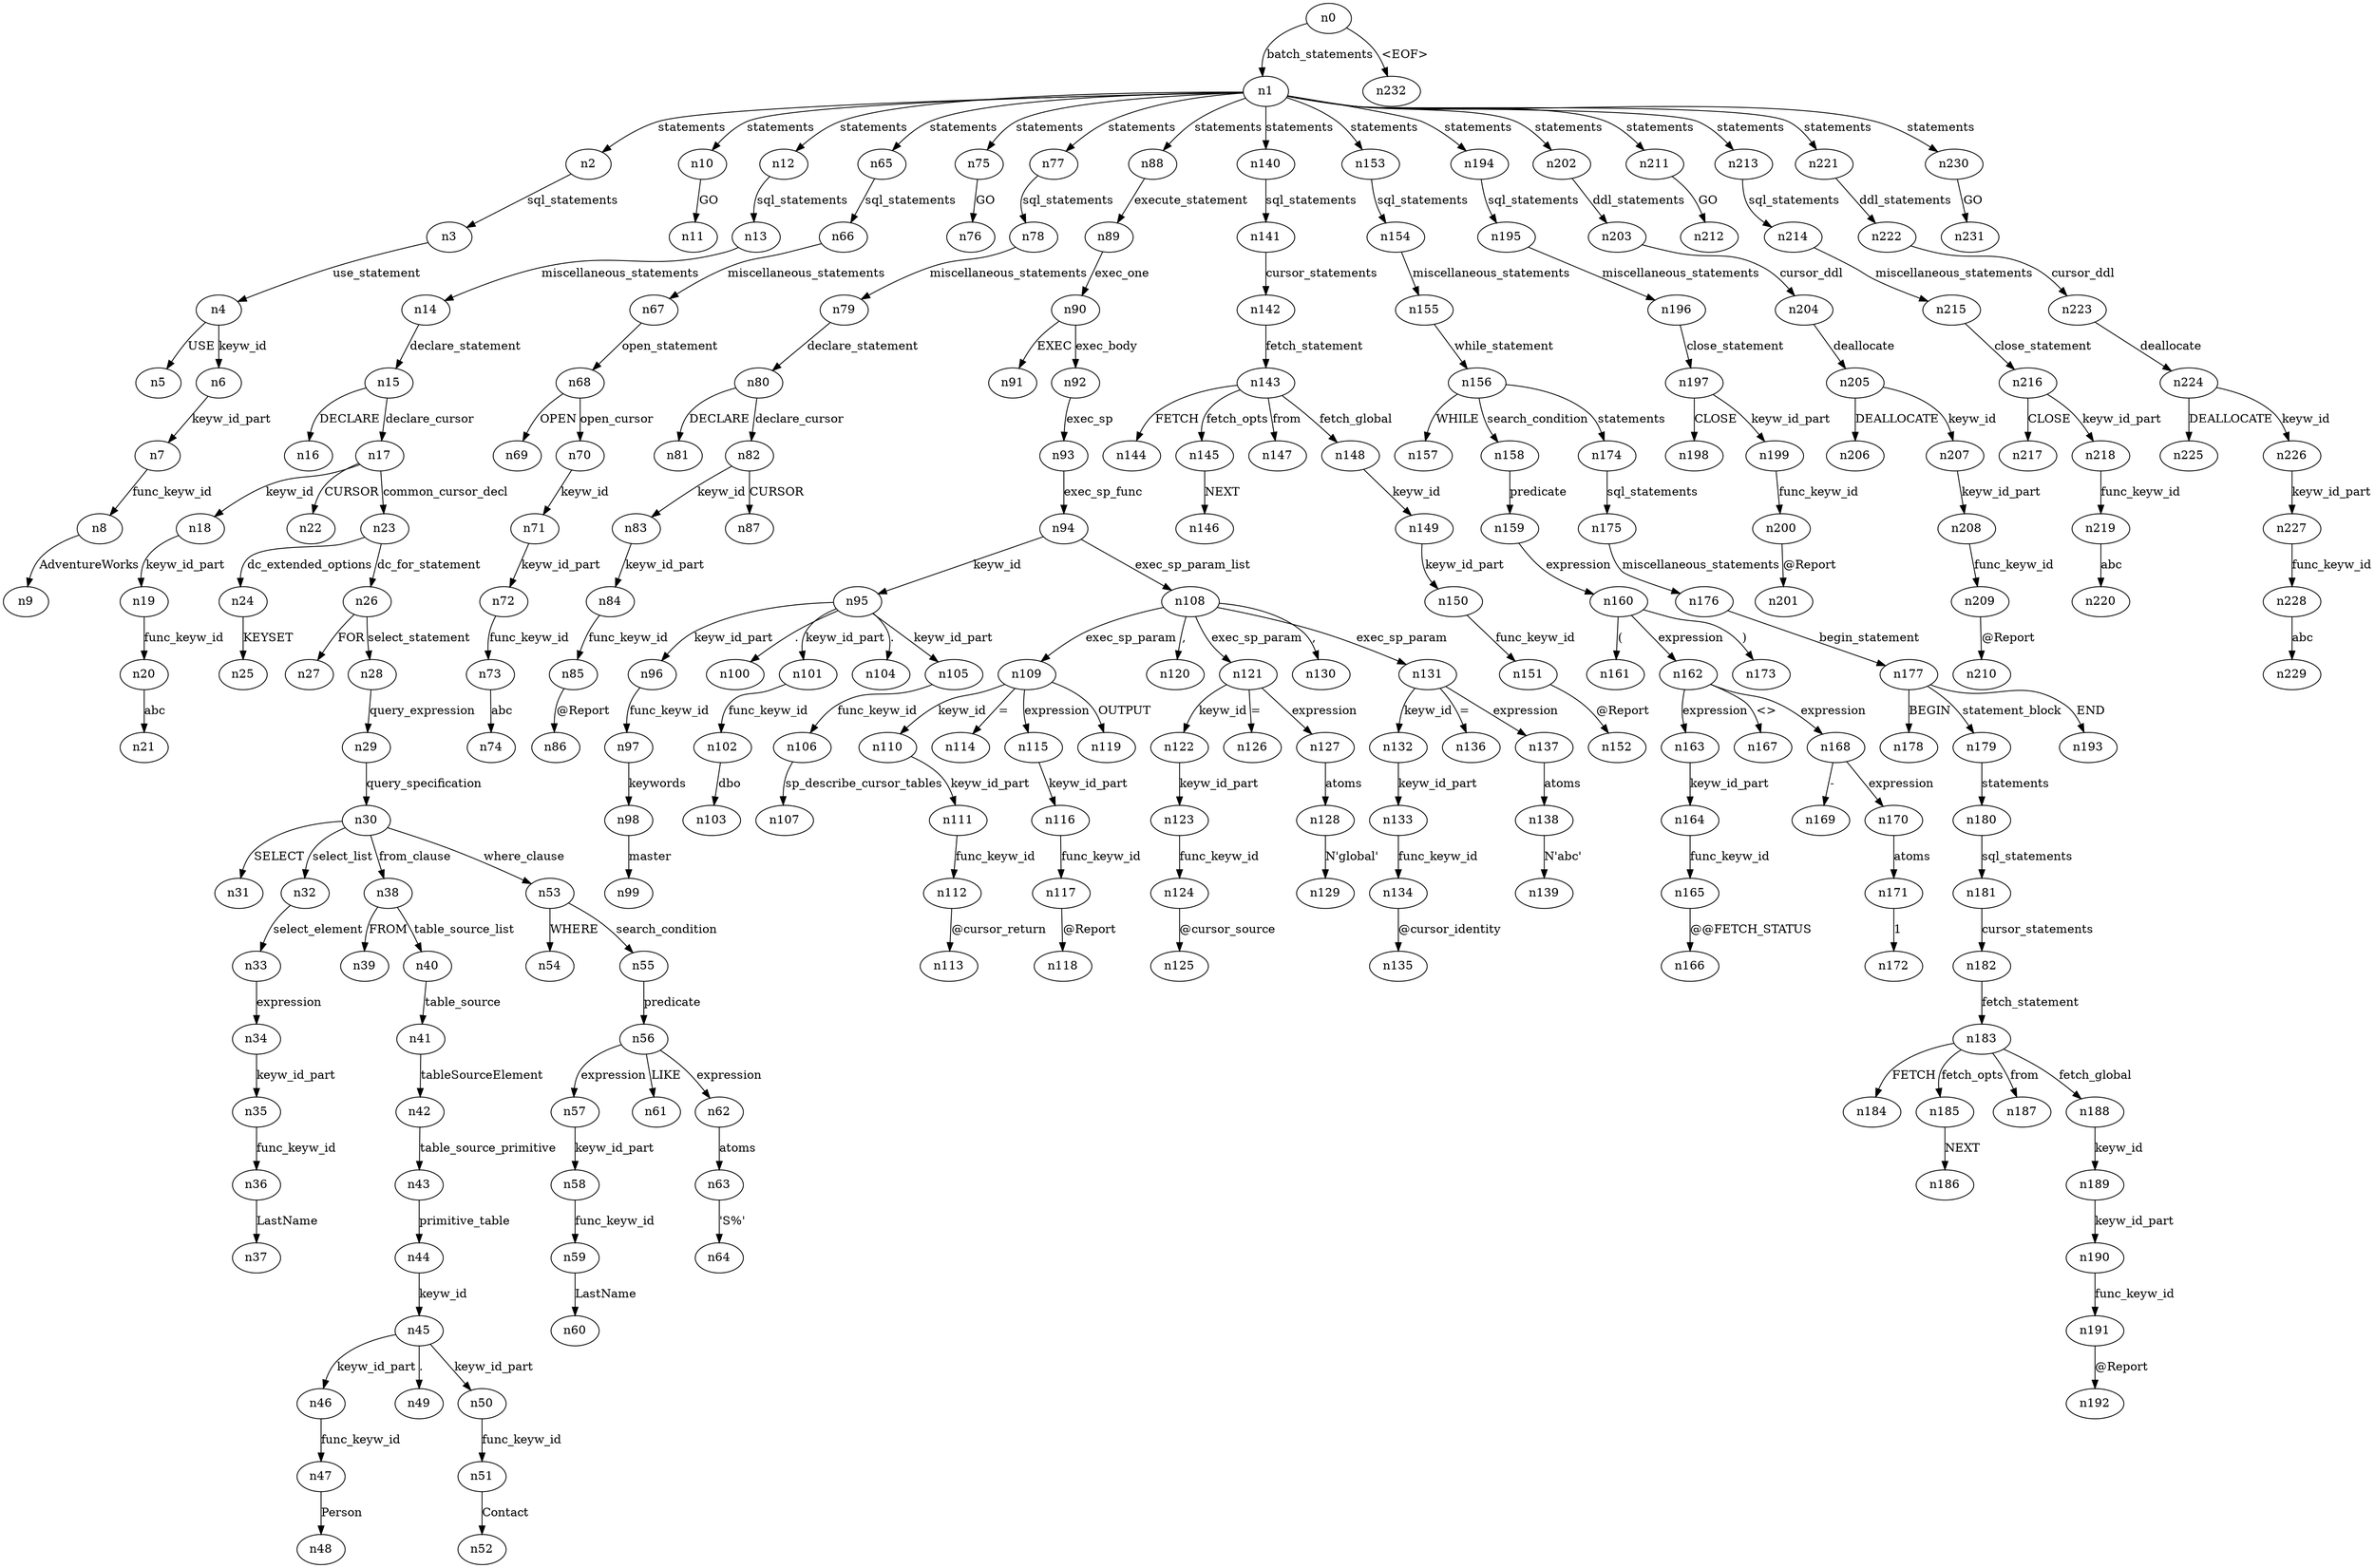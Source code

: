 digraph ParseTree {
  n0 -> n1 [label="batch_statements"];
  n1 -> n2 [label="statements"];
  n2 -> n3 [label="sql_statements"];
  n3 -> n4 [label="use_statement"];
  n4 -> n5 [label="USE"];
  n4 -> n6 [label="keyw_id"];
  n6 -> n7 [label="keyw_id_part"];
  n7 -> n8 [label="func_keyw_id"];
  n8 -> n9 [label="AdventureWorks"];
  n1 -> n10 [label="statements"];
  n10 -> n11 [label="GO"];
  n1 -> n12 [label="statements"];
  n12 -> n13 [label="sql_statements"];
  n13 -> n14 [label="miscellaneous_statements"];
  n14 -> n15 [label="declare_statement"];
  n15 -> n16 [label="DECLARE"];
  n15 -> n17 [label="declare_cursor"];
  n17 -> n18 [label="keyw_id"];
  n18 -> n19 [label="keyw_id_part"];
  n19 -> n20 [label="func_keyw_id"];
  n20 -> n21 [label="abc"];
  n17 -> n22 [label="CURSOR"];
  n17 -> n23 [label="common_cursor_decl"];
  n23 -> n24 [label="dc_extended_options"];
  n24 -> n25 [label="KEYSET"];
  n23 -> n26 [label="dc_for_statement"];
  n26 -> n27 [label="FOR"];
  n26 -> n28 [label="select_statement"];
  n28 -> n29 [label="query_expression"];
  n29 -> n30 [label="query_specification"];
  n30 -> n31 [label="SELECT"];
  n30 -> n32 [label="select_list"];
  n32 -> n33 [label="select_element"];
  n33 -> n34 [label="expression"];
  n34 -> n35 [label="keyw_id_part"];
  n35 -> n36 [label="func_keyw_id"];
  n36 -> n37 [label="LastName"];
  n30 -> n38 [label="from_clause"];
  n38 -> n39 [label="FROM"];
  n38 -> n40 [label="table_source_list"];
  n40 -> n41 [label="table_source"];
  n41 -> n42 [label="tableSourceElement"];
  n42 -> n43 [label="table_source_primitive"];
  n43 -> n44 [label="primitive_table"];
  n44 -> n45 [label="keyw_id"];
  n45 -> n46 [label="keyw_id_part"];
  n46 -> n47 [label="func_keyw_id"];
  n47 -> n48 [label="Person"];
  n45 -> n49 [label="."];
  n45 -> n50 [label="keyw_id_part"];
  n50 -> n51 [label="func_keyw_id"];
  n51 -> n52 [label="Contact"];
  n30 -> n53 [label="where_clause"];
  n53 -> n54 [label="WHERE"];
  n53 -> n55 [label="search_condition"];
  n55 -> n56 [label="predicate"];
  n56 -> n57 [label="expression"];
  n57 -> n58 [label="keyw_id_part"];
  n58 -> n59 [label="func_keyw_id"];
  n59 -> n60 [label="LastName"];
  n56 -> n61 [label="LIKE"];
  n56 -> n62 [label="expression"];
  n62 -> n63 [label="atoms"];
  n63 -> n64 [label="'S%'"];
  n1 -> n65 [label="statements"];
  n65 -> n66 [label="sql_statements"];
  n66 -> n67 [label="miscellaneous_statements"];
  n67 -> n68 [label="open_statement"];
  n68 -> n69 [label="OPEN"];
  n68 -> n70 [label="open_cursor"];
  n70 -> n71 [label="keyw_id"];
  n71 -> n72 [label="keyw_id_part"];
  n72 -> n73 [label="func_keyw_id"];
  n73 -> n74 [label="abc"];
  n1 -> n75 [label="statements"];
  n75 -> n76 [label="GO"];
  n1 -> n77 [label="statements"];
  n77 -> n78 [label="sql_statements"];
  n78 -> n79 [label="miscellaneous_statements"];
  n79 -> n80 [label="declare_statement"];
  n80 -> n81 [label="DECLARE"];
  n80 -> n82 [label="declare_cursor"];
  n82 -> n83 [label="keyw_id"];
  n83 -> n84 [label="keyw_id_part"];
  n84 -> n85 [label="func_keyw_id"];
  n85 -> n86 [label="@Report"];
  n82 -> n87 [label="CURSOR"];
  n1 -> n88 [label="statements"];
  n88 -> n89 [label="execute_statement"];
  n89 -> n90 [label="exec_one"];
  n90 -> n91 [label="EXEC"];
  n90 -> n92 [label="exec_body"];
  n92 -> n93 [label="exec_sp"];
  n93 -> n94 [label="exec_sp_func"];
  n94 -> n95 [label="keyw_id"];
  n95 -> n96 [label="keyw_id_part"];
  n96 -> n97 [label="func_keyw_id"];
  n97 -> n98 [label="keywords"];
  n98 -> n99 [label="master"];
  n95 -> n100 [label="."];
  n95 -> n101 [label="keyw_id_part"];
  n101 -> n102 [label="func_keyw_id"];
  n102 -> n103 [label="dbo"];
  n95 -> n104 [label="."];
  n95 -> n105 [label="keyw_id_part"];
  n105 -> n106 [label="func_keyw_id"];
  n106 -> n107 [label="sp_describe_cursor_tables"];
  n94 -> n108 [label="exec_sp_param_list"];
  n108 -> n109 [label="exec_sp_param"];
  n109 -> n110 [label="keyw_id"];
  n110 -> n111 [label="keyw_id_part"];
  n111 -> n112 [label="func_keyw_id"];
  n112 -> n113 [label="@cursor_return"];
  n109 -> n114 [label="="];
  n109 -> n115 [label="expression"];
  n115 -> n116 [label="keyw_id_part"];
  n116 -> n117 [label="func_keyw_id"];
  n117 -> n118 [label="@Report"];
  n109 -> n119 [label="OUTPUT"];
  n108 -> n120 [label=","];
  n108 -> n121 [label="exec_sp_param"];
  n121 -> n122 [label="keyw_id"];
  n122 -> n123 [label="keyw_id_part"];
  n123 -> n124 [label="func_keyw_id"];
  n124 -> n125 [label="@cursor_source"];
  n121 -> n126 [label="="];
  n121 -> n127 [label="expression"];
  n127 -> n128 [label="atoms"];
  n128 -> n129 [label="N'global'"];
  n108 -> n130 [label=","];
  n108 -> n131 [label="exec_sp_param"];
  n131 -> n132 [label="keyw_id"];
  n132 -> n133 [label="keyw_id_part"];
  n133 -> n134 [label="func_keyw_id"];
  n134 -> n135 [label="@cursor_identity"];
  n131 -> n136 [label="="];
  n131 -> n137 [label="expression"];
  n137 -> n138 [label="atoms"];
  n138 -> n139 [label="N'abc'"];
  n1 -> n140 [label="statements"];
  n140 -> n141 [label="sql_statements"];
  n141 -> n142 [label="cursor_statements"];
  n142 -> n143 [label="fetch_statement"];
  n143 -> n144 [label="FETCH"];
  n143 -> n145 [label="fetch_opts"];
  n145 -> n146 [label="NEXT"];
  n143 -> n147 [label="from"];
  n143 -> n148 [label="fetch_global"];
  n148 -> n149 [label="keyw_id"];
  n149 -> n150 [label="keyw_id_part"];
  n150 -> n151 [label="func_keyw_id"];
  n151 -> n152 [label="@Report"];
  n1 -> n153 [label="statements"];
  n153 -> n154 [label="sql_statements"];
  n154 -> n155 [label="miscellaneous_statements"];
  n155 -> n156 [label="while_statement"];
  n156 -> n157 [label="WHILE"];
  n156 -> n158 [label="search_condition"];
  n158 -> n159 [label="predicate"];
  n159 -> n160 [label="expression"];
  n160 -> n161 [label="("];
  n160 -> n162 [label="expression"];
  n162 -> n163 [label="expression"];
  n163 -> n164 [label="keyw_id_part"];
  n164 -> n165 [label="func_keyw_id"];
  n165 -> n166 [label="@@FETCH_STATUS"];
  n162 -> n167 [label="<>"];
  n162 -> n168 [label="expression"];
  n168 -> n169 [label="-"];
  n168 -> n170 [label="expression"];
  n170 -> n171 [label="atoms"];
  n171 -> n172 [label="1"];
  n160 -> n173 [label=")"];
  n156 -> n174 [label="statements"];
  n174 -> n175 [label="sql_statements"];
  n175 -> n176 [label="miscellaneous_statements"];
  n176 -> n177 [label="begin_statement"];
  n177 -> n178 [label="BEGIN"];
  n177 -> n179 [label="statement_block"];
  n179 -> n180 [label="statements"];
  n180 -> n181 [label="sql_statements"];
  n181 -> n182 [label="cursor_statements"];
  n182 -> n183 [label="fetch_statement"];
  n183 -> n184 [label="FETCH"];
  n183 -> n185 [label="fetch_opts"];
  n185 -> n186 [label="NEXT"];
  n183 -> n187 [label="from"];
  n183 -> n188 [label="fetch_global"];
  n188 -> n189 [label="keyw_id"];
  n189 -> n190 [label="keyw_id_part"];
  n190 -> n191 [label="func_keyw_id"];
  n191 -> n192 [label="@Report"];
  n177 -> n193 [label="END"];
  n1 -> n194 [label="statements"];
  n194 -> n195 [label="sql_statements"];
  n195 -> n196 [label="miscellaneous_statements"];
  n196 -> n197 [label="close_statement"];
  n197 -> n198 [label="CLOSE"];
  n197 -> n199 [label="keyw_id_part"];
  n199 -> n200 [label="func_keyw_id"];
  n200 -> n201 [label="@Report"];
  n1 -> n202 [label="statements"];
  n202 -> n203 [label="ddl_statements"];
  n203 -> n204 [label="cursor_ddl"];
  n204 -> n205 [label="deallocate"];
  n205 -> n206 [label="DEALLOCATE"];
  n205 -> n207 [label="keyw_id"];
  n207 -> n208 [label="keyw_id_part"];
  n208 -> n209 [label="func_keyw_id"];
  n209 -> n210 [label="@Report"];
  n1 -> n211 [label="statements"];
  n211 -> n212 [label="GO"];
  n1 -> n213 [label="statements"];
  n213 -> n214 [label="sql_statements"];
  n214 -> n215 [label="miscellaneous_statements"];
  n215 -> n216 [label="close_statement"];
  n216 -> n217 [label="CLOSE"];
  n216 -> n218 [label="keyw_id_part"];
  n218 -> n219 [label="func_keyw_id"];
  n219 -> n220 [label="abc"];
  n1 -> n221 [label="statements"];
  n221 -> n222 [label="ddl_statements"];
  n222 -> n223 [label="cursor_ddl"];
  n223 -> n224 [label="deallocate"];
  n224 -> n225 [label="DEALLOCATE"];
  n224 -> n226 [label="keyw_id"];
  n226 -> n227 [label="keyw_id_part"];
  n227 -> n228 [label="func_keyw_id"];
  n228 -> n229 [label="abc"];
  n1 -> n230 [label="statements"];
  n230 -> n231 [label="GO"];
  n0 -> n232 [label="<EOF>"];
}